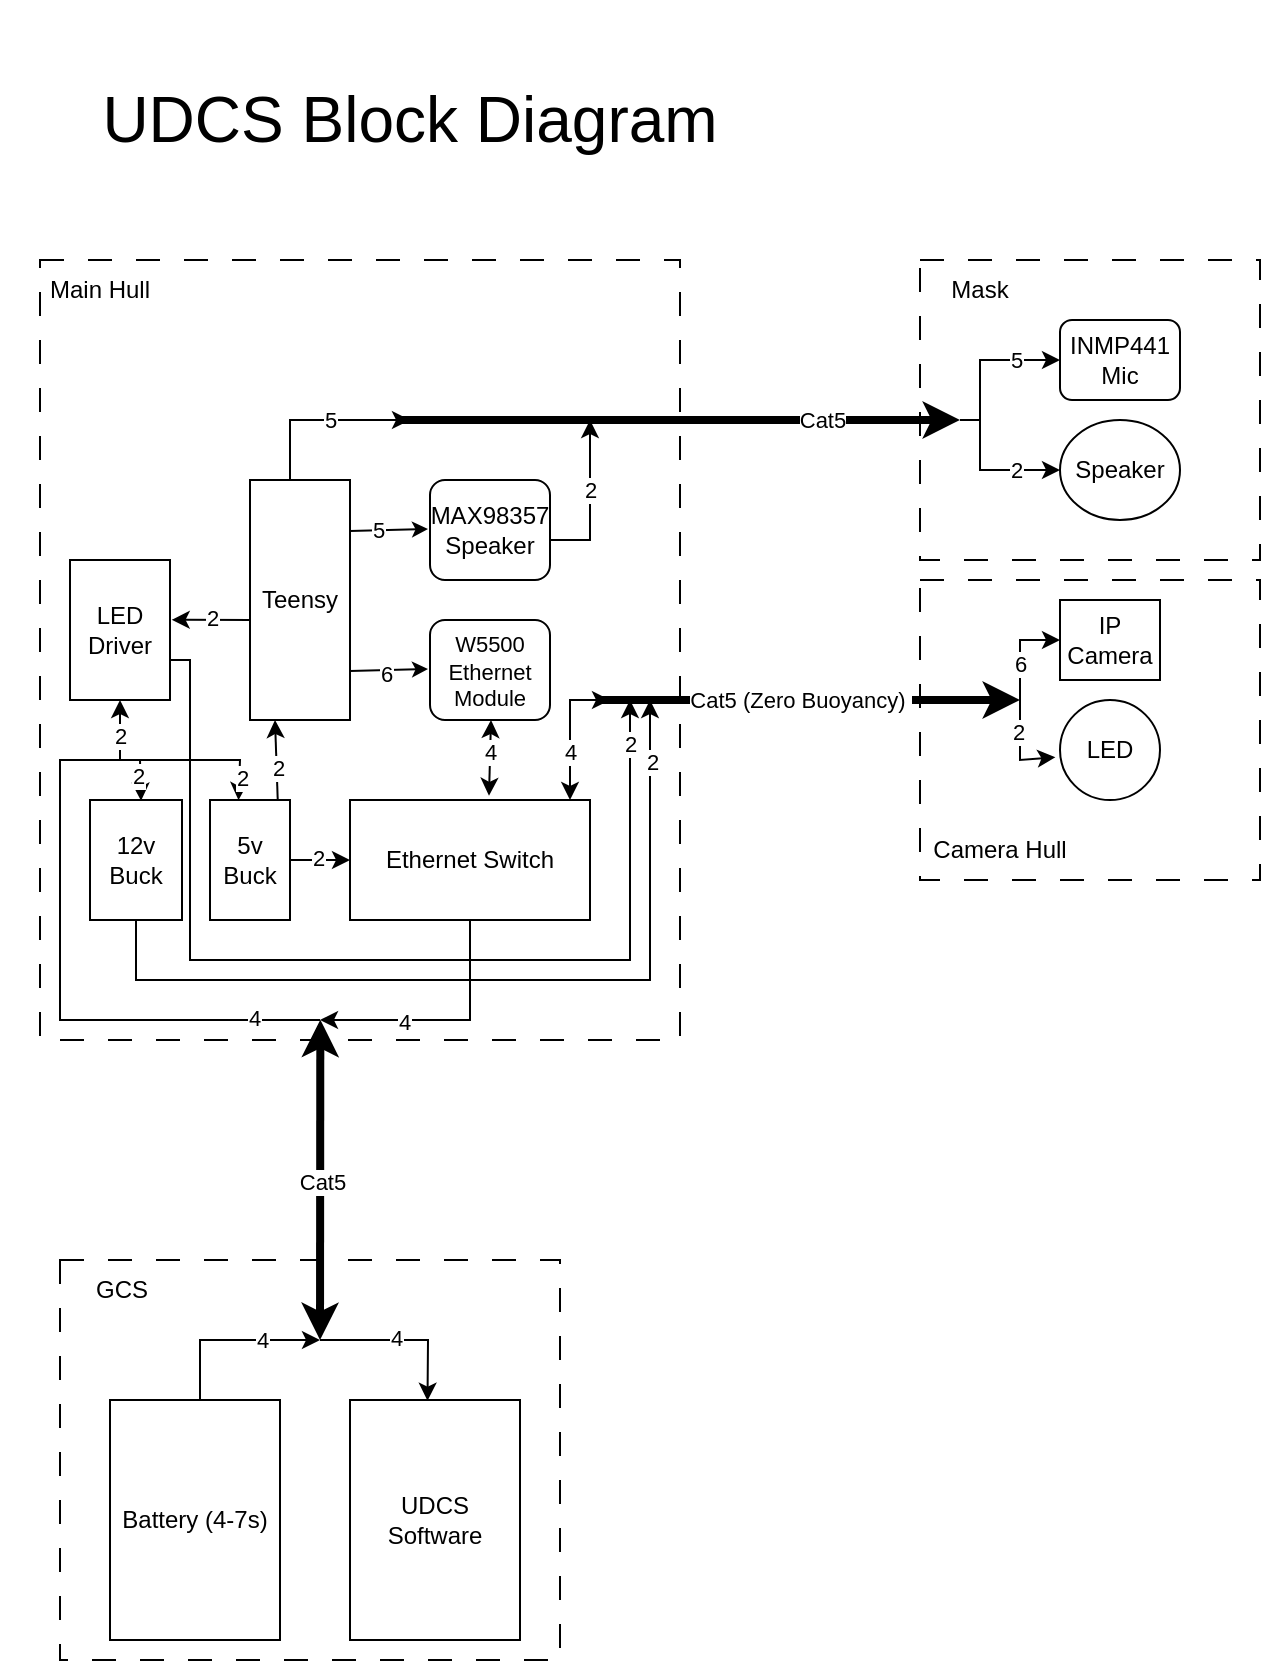 <mxfile version="24.7.17">
  <diagram name="Page-1" id="_AnIcTP3ZrcZNLJjtSKb">
    <mxGraphModel dx="1147" dy="652" grid="1" gridSize="10" guides="1" tooltips="1" connect="1" arrows="1" fold="1" page="1" pageScale="1" pageWidth="827" pageHeight="1169" math="0" shadow="0">
      <root>
        <mxCell id="0" />
        <mxCell id="1" parent="0" />
        <mxCell id="0z9goWDs6d-16oreUgOW-78" value="" style="rounded=0;whiteSpace=wrap;html=1;fillColor=none;dashed=1;dashPattern=12 12;" vertex="1" parent="1">
          <mxGeometry x="210" y="240" width="320" height="390" as="geometry" />
        </mxCell>
        <mxCell id="0z9goWDs6d-16oreUgOW-1" value="Teensy" style="rounded=0;whiteSpace=wrap;html=1;" vertex="1" parent="1">
          <mxGeometry x="315" y="350" width="50" height="120" as="geometry" />
        </mxCell>
        <mxCell id="0z9goWDs6d-16oreUgOW-2" value="INMP441&lt;div&gt;Mic&lt;/div&gt;" style="rounded=1;whiteSpace=wrap;html=1;" vertex="1" parent="1">
          <mxGeometry x="720" y="270" width="60" height="40" as="geometry" />
        </mxCell>
        <mxCell id="0z9goWDs6d-16oreUgOW-3" value="MAX98357&lt;div&gt;Speaker&lt;/div&gt;" style="rounded=1;whiteSpace=wrap;html=1;" vertex="1" parent="1">
          <mxGeometry x="405" y="350" width="60" height="50" as="geometry" />
        </mxCell>
        <mxCell id="0z9goWDs6d-16oreUgOW-5" value="Ethernet Switch" style="rounded=0;whiteSpace=wrap;html=1;" vertex="1" parent="1">
          <mxGeometry x="365" y="510" width="120" height="60" as="geometry" />
        </mxCell>
        <mxCell id="0z9goWDs6d-16oreUgOW-7" value="&lt;font style=&quot;font-size: 11px;&quot;&gt;W5500&lt;/font&gt;&lt;div style=&quot;font-size: 11px;&quot;&gt;&lt;font style=&quot;font-size: 11px;&quot;&gt;Ethernet Module&lt;/font&gt;&lt;/div&gt;" style="rounded=1;whiteSpace=wrap;html=1;" vertex="1" parent="1">
          <mxGeometry x="405" y="420" width="60" height="50" as="geometry" />
        </mxCell>
        <mxCell id="0z9goWDs6d-16oreUgOW-17" value="" style="endArrow=classic;html=1;rounded=0;entryX=-0.011;entryY=0.161;entryDx=0;entryDy=0;exitX=0.995;exitY=0.087;exitDx=0;exitDy=0;exitPerimeter=0;entryPerimeter=0;endSize=5;startSize=3;strokeWidth=1;" edge="1" parent="1">
          <mxGeometry width="50" height="50" relative="1" as="geometry">
            <mxPoint x="365" y="375.5" as="sourcePoint" />
            <mxPoint x="404" y="374.5" as="targetPoint" />
            <Array as="points" />
          </mxGeometry>
        </mxCell>
        <mxCell id="0z9goWDs6d-16oreUgOW-35" value="5" style="edgeLabel;html=1;align=center;verticalAlign=middle;resizable=0;points=[];" vertex="1" connectable="0" parent="0z9goWDs6d-16oreUgOW-17">
          <mxGeometry x="-0.27" relative="1" as="geometry">
            <mxPoint as="offset" />
          </mxGeometry>
        </mxCell>
        <mxCell id="0z9goWDs6d-16oreUgOW-27" value="" style="endArrow=classic;html=1;rounded=0;entryX=-0.011;entryY=0.161;entryDx=0;entryDy=0;exitX=0.995;exitY=0.087;exitDx=0;exitDy=0;exitPerimeter=0;entryPerimeter=0;endSize=5;startSize=3;strokeWidth=1;" edge="1" parent="1">
          <mxGeometry width="50" height="50" relative="1" as="geometry">
            <mxPoint x="365" y="445.5" as="sourcePoint" />
            <mxPoint x="404" y="444.5" as="targetPoint" />
            <Array as="points" />
          </mxGeometry>
        </mxCell>
        <mxCell id="0z9goWDs6d-16oreUgOW-37" value="6" style="edgeLabel;html=1;align=center;verticalAlign=middle;resizable=0;points=[];" vertex="1" connectable="0" parent="0z9goWDs6d-16oreUgOW-27">
          <mxGeometry x="-0.112" y="-2" relative="1" as="geometry">
            <mxPoint as="offset" />
          </mxGeometry>
        </mxCell>
        <mxCell id="0z9goWDs6d-16oreUgOW-33" value="Speaker" style="ellipse;whiteSpace=wrap;html=1;" vertex="1" parent="1">
          <mxGeometry x="720" y="320" width="60" height="50" as="geometry" />
        </mxCell>
        <mxCell id="0z9goWDs6d-16oreUgOW-34" value="" style="endArrow=classic;html=1;rounded=0;strokeWidth=4;" edge="1" parent="1">
          <mxGeometry width="50" height="50" relative="1" as="geometry">
            <mxPoint x="390" y="320" as="sourcePoint" />
            <mxPoint x="670" y="320" as="targetPoint" />
          </mxGeometry>
        </mxCell>
        <mxCell id="0z9goWDs6d-16oreUgOW-38" value="Cat5" style="edgeLabel;html=1;align=center;verticalAlign=middle;resizable=0;points=[];" vertex="1" connectable="0" parent="0z9goWDs6d-16oreUgOW-34">
          <mxGeometry x="-0.038" y="1" relative="1" as="geometry">
            <mxPoint x="76" y="1" as="offset" />
          </mxGeometry>
        </mxCell>
        <mxCell id="0z9goWDs6d-16oreUgOW-39" value="" style="endArrow=classic;html=1;rounded=0;" edge="1" parent="1">
          <mxGeometry width="50" height="50" relative="1" as="geometry">
            <mxPoint x="335" y="350" as="sourcePoint" />
            <mxPoint x="395" y="320" as="targetPoint" />
            <Array as="points">
              <mxPoint x="335" y="320" />
            </Array>
          </mxGeometry>
        </mxCell>
        <mxCell id="0z9goWDs6d-16oreUgOW-40" value="5" style="edgeLabel;html=1;align=center;verticalAlign=middle;resizable=0;points=[];" vertex="1" connectable="0" parent="0z9goWDs6d-16oreUgOW-39">
          <mxGeometry x="0.098" relative="1" as="geometry">
            <mxPoint as="offset" />
          </mxGeometry>
        </mxCell>
        <mxCell id="0z9goWDs6d-16oreUgOW-41" value="" style="endArrow=classic;html=1;rounded=0;entryX=0;entryY=0.5;entryDx=0;entryDy=0;" edge="1" parent="1" target="0z9goWDs6d-16oreUgOW-2">
          <mxGeometry width="50" height="50" relative="1" as="geometry">
            <mxPoint x="670" y="320" as="sourcePoint" />
            <mxPoint x="720" y="270" as="targetPoint" />
            <Array as="points">
              <mxPoint x="680" y="320" />
              <mxPoint x="680" y="290" />
            </Array>
          </mxGeometry>
        </mxCell>
        <mxCell id="0z9goWDs6d-16oreUgOW-42" value="5" style="edgeLabel;html=1;align=center;verticalAlign=middle;resizable=0;points=[];" vertex="1" connectable="0" parent="0z9goWDs6d-16oreUgOW-41">
          <mxGeometry x="0.445" relative="1" as="geometry">
            <mxPoint as="offset" />
          </mxGeometry>
        </mxCell>
        <mxCell id="0z9goWDs6d-16oreUgOW-43" value="" style="endArrow=classic;html=1;rounded=0;" edge="1" parent="1">
          <mxGeometry width="50" height="50" relative="1" as="geometry">
            <mxPoint x="465" y="380" as="sourcePoint" />
            <mxPoint x="485" y="320" as="targetPoint" />
            <Array as="points">
              <mxPoint x="485" y="380" />
            </Array>
          </mxGeometry>
        </mxCell>
        <mxCell id="0z9goWDs6d-16oreUgOW-44" value="2" style="edgeLabel;html=1;align=center;verticalAlign=middle;resizable=0;points=[];" vertex="1" connectable="0" parent="0z9goWDs6d-16oreUgOW-43">
          <mxGeometry x="0.128" relative="1" as="geometry">
            <mxPoint as="offset" />
          </mxGeometry>
        </mxCell>
        <mxCell id="0z9goWDs6d-16oreUgOW-45" value="" style="endArrow=classic;html=1;rounded=0;entryX=0;entryY=0.5;entryDx=0;entryDy=0;" edge="1" parent="1" target="0z9goWDs6d-16oreUgOW-33">
          <mxGeometry width="50" height="50" relative="1" as="geometry">
            <mxPoint x="670" y="320" as="sourcePoint" />
            <mxPoint x="680" y="370" as="targetPoint" />
            <Array as="points">
              <mxPoint x="680" y="320" />
              <mxPoint x="680" y="345" />
            </Array>
          </mxGeometry>
        </mxCell>
        <mxCell id="0z9goWDs6d-16oreUgOW-46" value="2" style="edgeLabel;html=1;align=center;verticalAlign=middle;resizable=0;points=[];" vertex="1" connectable="0" parent="0z9goWDs6d-16oreUgOW-45">
          <mxGeometry x="0.408" relative="1" as="geometry">
            <mxPoint as="offset" />
          </mxGeometry>
        </mxCell>
        <mxCell id="0z9goWDs6d-16oreUgOW-47" value="" style="endArrow=classic;html=1;rounded=0;exitX=0.5;exitY=1;exitDx=0;exitDy=0;entryX=0.575;entryY=-0.035;entryDx=0;entryDy=0;entryPerimeter=0;startArrow=classic;startFill=1;" edge="1" parent="1">
          <mxGeometry width="50" height="50" relative="1" as="geometry">
            <mxPoint x="435.5" y="470" as="sourcePoint" />
            <mxPoint x="434.5" y="507.9" as="targetPoint" />
          </mxGeometry>
        </mxCell>
        <mxCell id="0z9goWDs6d-16oreUgOW-48" value="4" style="edgeLabel;html=1;align=center;verticalAlign=middle;resizable=0;points=[];rotation=0;" vertex="1" connectable="0" parent="0z9goWDs6d-16oreUgOW-47">
          <mxGeometry x="0.24" relative="1" as="geometry">
            <mxPoint y="-8" as="offset" />
          </mxGeometry>
        </mxCell>
        <mxCell id="0z9goWDs6d-16oreUgOW-49" value="&lt;div&gt;IP&lt;/div&gt;Camera" style="rounded=0;whiteSpace=wrap;html=1;" vertex="1" parent="1">
          <mxGeometry x="720" y="410" width="50" height="40" as="geometry" />
        </mxCell>
        <mxCell id="0z9goWDs6d-16oreUgOW-50" value="LED" style="ellipse;whiteSpace=wrap;html=1;aspect=fixed;" vertex="1" parent="1">
          <mxGeometry x="720" y="460" width="50" height="50" as="geometry" />
        </mxCell>
        <mxCell id="0z9goWDs6d-16oreUgOW-51" value="" style="endArrow=classic;html=1;rounded=0;strokeWidth=4;" edge="1" parent="1">
          <mxGeometry width="50" height="50" relative="1" as="geometry">
            <mxPoint x="490" y="460" as="sourcePoint" />
            <mxPoint x="700" y="460" as="targetPoint" />
          </mxGeometry>
        </mxCell>
        <mxCell id="0z9goWDs6d-16oreUgOW-52" value="Cat5 (Zero Buoyancy)&amp;nbsp;" style="edgeLabel;html=1;align=center;verticalAlign=middle;resizable=0;points=[];" vertex="1" connectable="0" parent="0z9goWDs6d-16oreUgOW-51">
          <mxGeometry x="-0.038" y="1" relative="1" as="geometry">
            <mxPoint x="-1" y="1" as="offset" />
          </mxGeometry>
        </mxCell>
        <mxCell id="0z9goWDs6d-16oreUgOW-54" value="" style="endArrow=classic;html=1;rounded=0;entryX=0;entryY=0.5;entryDx=0;entryDy=0;" edge="1" parent="1" target="0z9goWDs6d-16oreUgOW-49">
          <mxGeometry width="50" height="50" relative="1" as="geometry">
            <mxPoint x="700" y="460" as="sourcePoint" />
            <mxPoint x="719" y="427" as="targetPoint" />
            <Array as="points">
              <mxPoint x="700" y="430" />
            </Array>
          </mxGeometry>
        </mxCell>
        <mxCell id="0z9goWDs6d-16oreUgOW-55" value="6" style="edgeLabel;html=1;align=center;verticalAlign=middle;resizable=0;points=[];" vertex="1" connectable="0" parent="0z9goWDs6d-16oreUgOW-54">
          <mxGeometry x="-0.268" relative="1" as="geometry">
            <mxPoint as="offset" />
          </mxGeometry>
        </mxCell>
        <mxCell id="0z9goWDs6d-16oreUgOW-58" value="" style="endArrow=classic;html=1;rounded=0;startArrow=classic;startFill=1;" edge="1" parent="1">
          <mxGeometry width="50" height="50" relative="1" as="geometry">
            <mxPoint x="475" y="510" as="sourcePoint" />
            <mxPoint x="495" y="460" as="targetPoint" />
            <Array as="points">
              <mxPoint x="475" y="460" />
            </Array>
          </mxGeometry>
        </mxCell>
        <mxCell id="0z9goWDs6d-16oreUgOW-59" value="4" style="edgeLabel;html=1;align=center;verticalAlign=middle;resizable=0;points=[];" vertex="1" connectable="0" parent="0z9goWDs6d-16oreUgOW-58">
          <mxGeometry x="-0.32" relative="1" as="geometry">
            <mxPoint as="offset" />
          </mxGeometry>
        </mxCell>
        <mxCell id="0z9goWDs6d-16oreUgOW-61" value="12v Buck" style="rounded=0;whiteSpace=wrap;html=1;" vertex="1" parent="1">
          <mxGeometry x="235" y="510" width="46" height="60" as="geometry" />
        </mxCell>
        <mxCell id="0z9goWDs6d-16oreUgOW-63" value="" style="endArrow=classic;html=1;rounded=0;exitX=0.5;exitY=1;exitDx=0;exitDy=0;" edge="1" parent="1" source="0z9goWDs6d-16oreUgOW-61">
          <mxGeometry width="50" height="50" relative="1" as="geometry">
            <mxPoint x="335" y="640" as="sourcePoint" />
            <mxPoint x="515" y="460" as="targetPoint" />
            <Array as="points">
              <mxPoint x="258" y="600" />
              <mxPoint x="515" y="600" />
            </Array>
          </mxGeometry>
        </mxCell>
        <mxCell id="0z9goWDs6d-16oreUgOW-64" value="2" style="edgeLabel;html=1;align=center;verticalAlign=middle;resizable=0;points=[];" vertex="1" connectable="0" parent="0z9goWDs6d-16oreUgOW-63">
          <mxGeometry x="0.858" y="-1" relative="1" as="geometry">
            <mxPoint as="offset" />
          </mxGeometry>
        </mxCell>
        <mxCell id="0z9goWDs6d-16oreUgOW-65" value="5v Buck" style="rounded=0;whiteSpace=wrap;html=1;" vertex="1" parent="1">
          <mxGeometry x="295" y="510" width="40" height="60" as="geometry" />
        </mxCell>
        <mxCell id="0z9goWDs6d-16oreUgOW-66" value="" style="endArrow=classic;html=1;rounded=0;entryX=0;entryY=0.5;entryDx=0;entryDy=0;" edge="1" parent="1" target="0z9goWDs6d-16oreUgOW-5">
          <mxGeometry width="50" height="50" relative="1" as="geometry">
            <mxPoint x="335" y="540" as="sourcePoint" />
            <mxPoint x="385" y="490" as="targetPoint" />
          </mxGeometry>
        </mxCell>
        <mxCell id="0z9goWDs6d-16oreUgOW-67" value="2" style="edgeLabel;html=1;align=center;verticalAlign=middle;resizable=0;points=[];" vertex="1" connectable="0" parent="0z9goWDs6d-16oreUgOW-66">
          <mxGeometry x="-0.082" y="1" relative="1" as="geometry">
            <mxPoint as="offset" />
          </mxGeometry>
        </mxCell>
        <mxCell id="0z9goWDs6d-16oreUgOW-68" value="" style="endArrow=classic;html=1;rounded=0;entryX=0.25;entryY=1;entryDx=0;entryDy=0;exitX=0.847;exitY=0.006;exitDx=0;exitDy=0;exitPerimeter=0;" edge="1" parent="1" source="0z9goWDs6d-16oreUgOW-65" target="0z9goWDs6d-16oreUgOW-1">
          <mxGeometry width="50" height="50" relative="1" as="geometry">
            <mxPoint x="315" y="510" as="sourcePoint" />
            <mxPoint x="365" y="460" as="targetPoint" />
          </mxGeometry>
        </mxCell>
        <mxCell id="0z9goWDs6d-16oreUgOW-69" value="2" style="edgeLabel;html=1;align=center;verticalAlign=middle;resizable=0;points=[];" vertex="1" connectable="0" parent="0z9goWDs6d-16oreUgOW-68">
          <mxGeometry x="-0.194" relative="1" as="geometry">
            <mxPoint as="offset" />
          </mxGeometry>
        </mxCell>
        <mxCell id="0z9goWDs6d-16oreUgOW-71" value="LED Driver" style="rounded=0;whiteSpace=wrap;html=1;" vertex="1" parent="1">
          <mxGeometry x="225" y="390" width="50" height="70" as="geometry" />
        </mxCell>
        <mxCell id="0z9goWDs6d-16oreUgOW-72" value="" style="endArrow=classic;html=1;rounded=0;entryX=1.017;entryY=0.427;entryDx=0;entryDy=0;entryPerimeter=0;" edge="1" parent="1" target="0z9goWDs6d-16oreUgOW-71">
          <mxGeometry width="50" height="50" relative="1" as="geometry">
            <mxPoint x="315" y="420" as="sourcePoint" />
            <mxPoint x="365" y="370" as="targetPoint" />
          </mxGeometry>
        </mxCell>
        <mxCell id="0z9goWDs6d-16oreUgOW-73" value="2" style="edgeLabel;html=1;align=center;verticalAlign=middle;resizable=0;points=[];" vertex="1" connectable="0" parent="0z9goWDs6d-16oreUgOW-72">
          <mxGeometry x="-0.024" y="-1" relative="1" as="geometry">
            <mxPoint as="offset" />
          </mxGeometry>
        </mxCell>
        <mxCell id="0z9goWDs6d-16oreUgOW-74" value="" style="endArrow=classic;html=1;rounded=0;" edge="1" parent="1">
          <mxGeometry width="50" height="50" relative="1" as="geometry">
            <mxPoint x="275" y="440" as="sourcePoint" />
            <mxPoint x="505" y="460" as="targetPoint" />
            <Array as="points">
              <mxPoint x="285" y="440" />
              <mxPoint x="285" y="590" />
              <mxPoint x="505" y="590" />
            </Array>
          </mxGeometry>
        </mxCell>
        <mxCell id="0z9goWDs6d-16oreUgOW-75" value="2" style="edgeLabel;html=1;align=center;verticalAlign=middle;resizable=0;points=[];" vertex="1" connectable="0" parent="0z9goWDs6d-16oreUgOW-74">
          <mxGeometry x="0.914" relative="1" as="geometry">
            <mxPoint as="offset" />
          </mxGeometry>
        </mxCell>
        <mxCell id="0z9goWDs6d-16oreUgOW-79" value="" style="rounded=0;whiteSpace=wrap;html=1;fillColor=none;dashed=1;dashPattern=12 12;" vertex="1" parent="1">
          <mxGeometry x="650" y="240" width="170" height="150" as="geometry" />
        </mxCell>
        <mxCell id="0z9goWDs6d-16oreUgOW-81" value="" style="endArrow=classic;html=1;rounded=0;entryX=-0.046;entryY=0.572;entryDx=0;entryDy=0;entryPerimeter=0;" edge="1" parent="1" target="0z9goWDs6d-16oreUgOW-50">
          <mxGeometry width="50" height="50" relative="1" as="geometry">
            <mxPoint x="700" y="460" as="sourcePoint" />
            <mxPoint x="700" y="480" as="targetPoint" />
            <Array as="points">
              <mxPoint x="700" y="490" />
            </Array>
          </mxGeometry>
        </mxCell>
        <mxCell id="0z9goWDs6d-16oreUgOW-82" value="2" style="edgeLabel;html=1;align=center;verticalAlign=middle;resizable=0;points=[];" vertex="1" connectable="0" parent="0z9goWDs6d-16oreUgOW-81">
          <mxGeometry x="-0.324" y="-1" relative="1" as="geometry">
            <mxPoint as="offset" />
          </mxGeometry>
        </mxCell>
        <mxCell id="0z9goWDs6d-16oreUgOW-83" value="Camera Hull" style="text;strokeColor=none;align=center;fillColor=none;html=1;verticalAlign=middle;whiteSpace=wrap;rounded=0;" vertex="1" parent="1">
          <mxGeometry x="650" y="520" width="80" height="30" as="geometry" />
        </mxCell>
        <mxCell id="0z9goWDs6d-16oreUgOW-84" value="Main Hull" style="text;strokeColor=none;align=center;fillColor=none;html=1;verticalAlign=middle;whiteSpace=wrap;rounded=0;" vertex="1" parent="1">
          <mxGeometry x="210" y="240" width="60" height="30" as="geometry" />
        </mxCell>
        <mxCell id="0z9goWDs6d-16oreUgOW-86" value="Mask" style="text;strokeColor=none;align=center;fillColor=none;html=1;verticalAlign=middle;whiteSpace=wrap;rounded=0;" vertex="1" parent="1">
          <mxGeometry x="650" y="240" width="60" height="30" as="geometry" />
        </mxCell>
        <mxCell id="0z9goWDs6d-16oreUgOW-88" value="" style="rounded=0;whiteSpace=wrap;html=1;fillColor=none;dashed=1;dashPattern=12 12;" vertex="1" parent="1">
          <mxGeometry x="650" y="400" width="170" height="150" as="geometry" />
        </mxCell>
        <mxCell id="0z9goWDs6d-16oreUgOW-90" value="Battery (4-7s)" style="rounded=0;whiteSpace=wrap;html=1;" vertex="1" parent="1">
          <mxGeometry x="245" y="810" width="85" height="120" as="geometry" />
        </mxCell>
        <mxCell id="0z9goWDs6d-16oreUgOW-91" value="UDCS Software" style="rounded=0;whiteSpace=wrap;html=1;" vertex="1" parent="1">
          <mxGeometry x="365" y="810" width="85" height="120" as="geometry" />
        </mxCell>
        <mxCell id="0z9goWDs6d-16oreUgOW-92" value="" style="endArrow=classic;html=1;rounded=0;strokeWidth=4;exitX=0.438;exitY=0.974;exitDx=0;exitDy=0;exitPerimeter=0;startArrow=classic;startFill=1;" edge="1" parent="1" source="0z9goWDs6d-16oreUgOW-78">
          <mxGeometry width="50" height="50" relative="1" as="geometry">
            <mxPoint x="350" y="660" as="sourcePoint" />
            <mxPoint x="350" y="780" as="targetPoint" />
          </mxGeometry>
        </mxCell>
        <mxCell id="0z9goWDs6d-16oreUgOW-110" value="Cat5" style="edgeLabel;html=1;align=center;verticalAlign=middle;resizable=0;points=[];" vertex="1" connectable="0" parent="0z9goWDs6d-16oreUgOW-92">
          <mxGeometry x="0.011" y="1" relative="1" as="geometry">
            <mxPoint as="offset" />
          </mxGeometry>
        </mxCell>
        <mxCell id="0z9goWDs6d-16oreUgOW-93" value="" style="endArrow=classic;html=1;rounded=0;exitX=0.5;exitY=1;exitDx=0;exitDy=0;" edge="1" parent="1" source="0z9goWDs6d-16oreUgOW-5">
          <mxGeometry width="50" height="50" relative="1" as="geometry">
            <mxPoint x="430" y="646.774" as="sourcePoint" />
            <mxPoint x="350" y="620" as="targetPoint" />
            <Array as="points">
              <mxPoint x="425" y="620" />
            </Array>
          </mxGeometry>
        </mxCell>
        <mxCell id="0z9goWDs6d-16oreUgOW-94" value="4" style="edgeLabel;html=1;align=center;verticalAlign=middle;resizable=0;points=[];" vertex="1" connectable="0" parent="0z9goWDs6d-16oreUgOW-93">
          <mxGeometry x="0.336" y="1" relative="1" as="geometry">
            <mxPoint as="offset" />
          </mxGeometry>
        </mxCell>
        <mxCell id="0z9goWDs6d-16oreUgOW-95" value="" style="endArrow=classic;html=1;rounded=0;entryX=0.555;entryY=0.006;entryDx=0;entryDy=0;entryPerimeter=0;" edge="1" parent="1" target="0z9goWDs6d-16oreUgOW-61">
          <mxGeometry width="50" height="50" relative="1" as="geometry">
            <mxPoint x="350" y="620" as="sourcePoint" />
            <mxPoint x="250" y="490" as="targetPoint" />
            <Array as="points">
              <mxPoint x="220" y="620" />
              <mxPoint x="220" y="490" />
              <mxPoint x="260" y="490" />
            </Array>
          </mxGeometry>
        </mxCell>
        <mxCell id="0z9goWDs6d-16oreUgOW-96" value="2" style="edgeLabel;html=1;align=center;verticalAlign=middle;resizable=0;points=[];" vertex="1" connectable="0" parent="0z9goWDs6d-16oreUgOW-95">
          <mxGeometry x="0.92" y="-1" relative="1" as="geometry">
            <mxPoint as="offset" />
          </mxGeometry>
        </mxCell>
        <mxCell id="0z9goWDs6d-16oreUgOW-103" value="4" style="edgeLabel;html=1;align=center;verticalAlign=middle;resizable=0;points=[];" vertex="1" connectable="0" parent="0z9goWDs6d-16oreUgOW-95">
          <mxGeometry x="-0.79" y="-1" relative="1" as="geometry">
            <mxPoint as="offset" />
          </mxGeometry>
        </mxCell>
        <mxCell id="0z9goWDs6d-16oreUgOW-97" value="" style="endArrow=classic;html=1;rounded=0;entryX=0.356;entryY=0.001;entryDx=0;entryDy=0;entryPerimeter=0;" edge="1" parent="1" target="0z9goWDs6d-16oreUgOW-65">
          <mxGeometry width="50" height="50" relative="1" as="geometry">
            <mxPoint x="260" y="490" as="sourcePoint" />
            <mxPoint x="310" y="440" as="targetPoint" />
            <Array as="points">
              <mxPoint x="310" y="490" />
            </Array>
          </mxGeometry>
        </mxCell>
        <mxCell id="0z9goWDs6d-16oreUgOW-98" value="2" style="edgeLabel;html=1;align=center;verticalAlign=middle;resizable=0;points=[];" vertex="1" connectable="0" parent="0z9goWDs6d-16oreUgOW-97">
          <mxGeometry x="0.663" y="1" relative="1" as="geometry">
            <mxPoint as="offset" />
          </mxGeometry>
        </mxCell>
        <mxCell id="0z9goWDs6d-16oreUgOW-99" value="" style="endArrow=classic;html=1;rounded=0;" edge="1" parent="1">
          <mxGeometry width="50" height="50" relative="1" as="geometry">
            <mxPoint x="250" y="490" as="sourcePoint" />
            <mxPoint x="250" y="460" as="targetPoint" />
          </mxGeometry>
        </mxCell>
        <mxCell id="0z9goWDs6d-16oreUgOW-100" value="2" style="edgeLabel;html=1;align=center;verticalAlign=middle;resizable=0;points=[];" vertex="1" connectable="0" parent="0z9goWDs6d-16oreUgOW-99">
          <mxGeometry x="-0.176" relative="1" as="geometry">
            <mxPoint as="offset" />
          </mxGeometry>
        </mxCell>
        <mxCell id="0z9goWDs6d-16oreUgOW-101" value="" style="endArrow=classic;html=1;rounded=0;" edge="1" parent="1">
          <mxGeometry width="50" height="50" relative="1" as="geometry">
            <mxPoint x="290" y="810" as="sourcePoint" />
            <mxPoint x="350" y="780" as="targetPoint" />
            <Array as="points">
              <mxPoint x="290" y="780" />
            </Array>
          </mxGeometry>
        </mxCell>
        <mxCell id="0z9goWDs6d-16oreUgOW-102" value="4" style="edgeLabel;html=1;align=center;verticalAlign=middle;resizable=0;points=[];" vertex="1" connectable="0" parent="0z9goWDs6d-16oreUgOW-101">
          <mxGeometry x="0.345" relative="1" as="geometry">
            <mxPoint as="offset" />
          </mxGeometry>
        </mxCell>
        <mxCell id="0z9goWDs6d-16oreUgOW-104" value="" style="endArrow=classic;html=1;rounded=0;entryX=0.456;entryY=0.003;entryDx=0;entryDy=0;entryPerimeter=0;" edge="1" parent="1" target="0z9goWDs6d-16oreUgOW-91">
          <mxGeometry width="50" height="50" relative="1" as="geometry">
            <mxPoint x="350" y="780" as="sourcePoint" />
            <mxPoint x="400" y="780" as="targetPoint" />
            <Array as="points">
              <mxPoint x="404" y="780" />
            </Array>
          </mxGeometry>
        </mxCell>
        <mxCell id="0z9goWDs6d-16oreUgOW-105" value="4" style="edgeLabel;html=1;align=center;verticalAlign=middle;resizable=0;points=[];" vertex="1" connectable="0" parent="0z9goWDs6d-16oreUgOW-104">
          <mxGeometry x="-0.115" y="1" relative="1" as="geometry">
            <mxPoint as="offset" />
          </mxGeometry>
        </mxCell>
        <mxCell id="0z9goWDs6d-16oreUgOW-107" value="" style="rounded=0;whiteSpace=wrap;html=1;fillColor=none;dashed=1;dashPattern=12 12;" vertex="1" parent="1">
          <mxGeometry x="220" y="740" width="250" height="200" as="geometry" />
        </mxCell>
        <mxCell id="0z9goWDs6d-16oreUgOW-108" value="GCS" style="text;strokeColor=none;align=center;fillColor=none;html=1;verticalAlign=middle;whiteSpace=wrap;rounded=0;" vertex="1" parent="1">
          <mxGeometry x="221" y="740" width="60" height="30" as="geometry" />
        </mxCell>
        <mxCell id="0z9goWDs6d-16oreUgOW-109" value="&lt;font style=&quot;font-size: 32px;&quot;&gt;UDCS Block Diagram&lt;/font&gt;" style="text;strokeColor=none;align=center;fillColor=none;html=1;verticalAlign=middle;whiteSpace=wrap;rounded=0;" vertex="1" parent="1">
          <mxGeometry x="190" y="110" width="410" height="120" as="geometry" />
        </mxCell>
      </root>
    </mxGraphModel>
  </diagram>
</mxfile>
